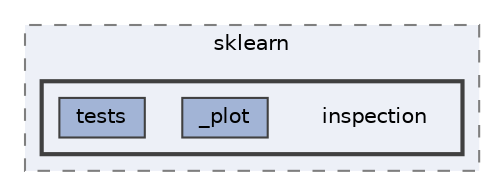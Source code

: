 digraph "/home/jam/Research/IRES-2025/dev/src/llm-scripts/testing/hypothesis-testing/hyp-env/lib/python3.12/site-packages/sklearn/inspection"
{
 // LATEX_PDF_SIZE
  bgcolor="transparent";
  edge [fontname=Helvetica,fontsize=10,labelfontname=Helvetica,labelfontsize=10];
  node [fontname=Helvetica,fontsize=10,shape=box,height=0.2,width=0.4];
  compound=true
  subgraph clusterdir_95412a8f6746b9685e089ed9447bfec4 {
    graph [ bgcolor="#edf0f7", pencolor="grey50", label="sklearn", fontname=Helvetica,fontsize=10 style="filled,dashed", URL="dir_95412a8f6746b9685e089ed9447bfec4.html",tooltip=""]
  subgraph clusterdir_4d3a4ac2f6ea60bf74045927ce4395c6 {
    graph [ bgcolor="#edf0f7", pencolor="grey25", label="", fontname=Helvetica,fontsize=10 style="filled,bold", URL="dir_4d3a4ac2f6ea60bf74045927ce4395c6.html",tooltip=""]
    dir_4d3a4ac2f6ea60bf74045927ce4395c6 [shape=plaintext, label="inspection"];
  dir_ed9e07a67715efc4910f826ccb230375 [label="_plot", fillcolor="#a2b4d6", color="grey25", style="filled", URL="dir_ed9e07a67715efc4910f826ccb230375.html",tooltip=""];
  dir_c6b0f809724a132bdc12957b835c2aaa [label="tests", fillcolor="#a2b4d6", color="grey25", style="filled", URL="dir_c6b0f809724a132bdc12957b835c2aaa.html",tooltip=""];
  }
  }
}
